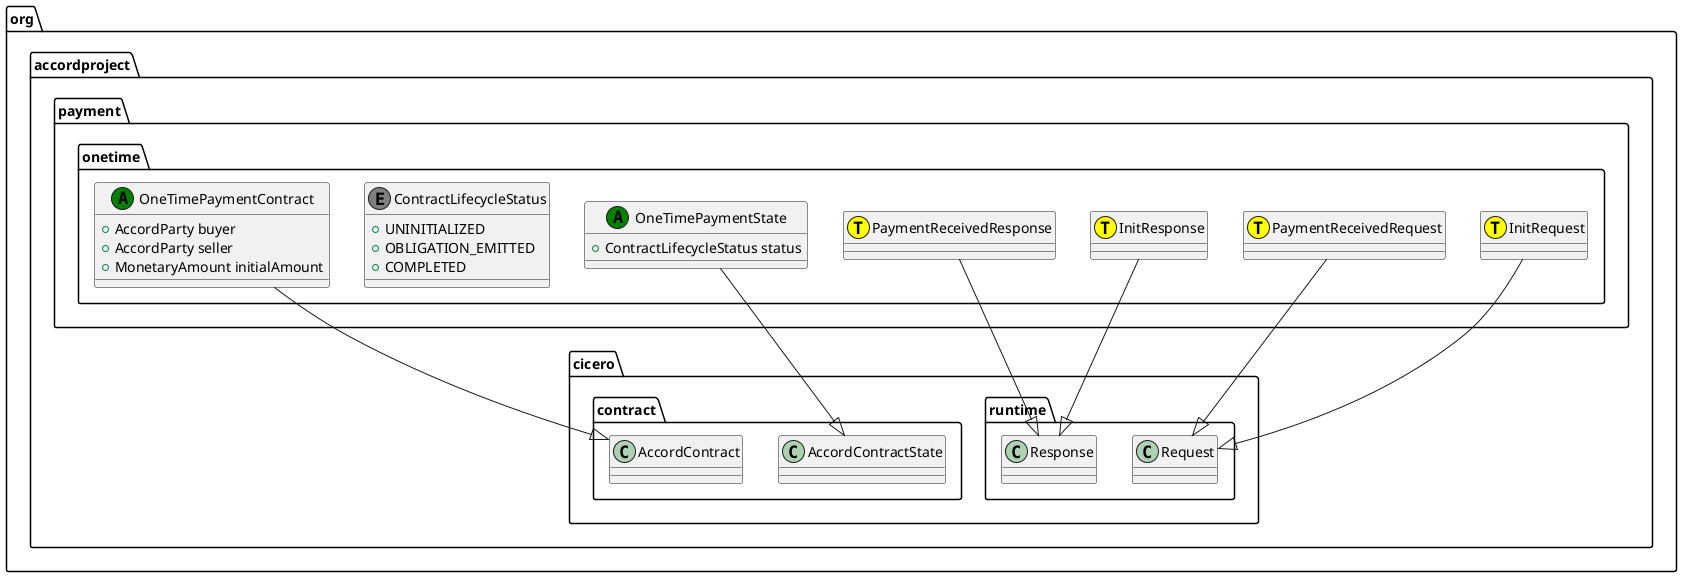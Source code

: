 @startuml
class org.accordproject.payment.onetime.InitRequest << (T,yellow) >> {
}
org.accordproject.payment.onetime.InitRequest --|> org.accordproject.cicero.runtime.Request
class org.accordproject.payment.onetime.InitResponse << (T,yellow) >> {
}
org.accordproject.payment.onetime.InitResponse --|> org.accordproject.cicero.runtime.Response
class org.accordproject.payment.onetime.PaymentReceivedRequest << (T,yellow) >> {
}
org.accordproject.payment.onetime.PaymentReceivedRequest --|> org.accordproject.cicero.runtime.Request
class org.accordproject.payment.onetime.PaymentReceivedResponse << (T,yellow) >> {
}
org.accordproject.payment.onetime.PaymentReceivedResponse --|> org.accordproject.cicero.runtime.Response
class org.accordproject.payment.onetime.OneTimePaymentState << (A,green) >> {
   + ContractLifecycleStatus status
}
org.accordproject.payment.onetime.OneTimePaymentState --|> org.accordproject.cicero.contract.AccordContractState
class org.accordproject.payment.onetime.ContractLifecycleStatus << (E,grey) >> {
   + UNINITIALIZED
   + OBLIGATION_EMITTED
   + COMPLETED
}
class org.accordproject.payment.onetime.OneTimePaymentContract << (A,green) >> {
   + AccordParty buyer
   + AccordParty seller
   + MonetaryAmount initialAmount
}
org.accordproject.payment.onetime.OneTimePaymentContract --|> org.accordproject.cicero.contract.AccordContract
@enduml

